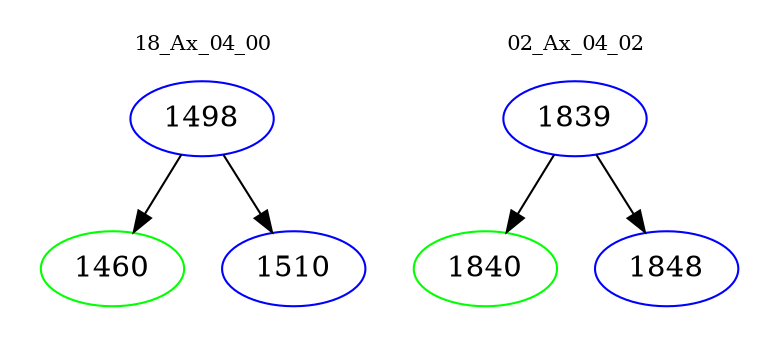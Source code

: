 digraph{
subgraph cluster_0 {
color = white
label = "18_Ax_04_00";
fontsize=10;
T0_1498 [label="1498", color="blue"]
T0_1498 -> T0_1460 [color="black"]
T0_1460 [label="1460", color="green"]
T0_1498 -> T0_1510 [color="black"]
T0_1510 [label="1510", color="blue"]
}
subgraph cluster_1 {
color = white
label = "02_Ax_04_02";
fontsize=10;
T1_1839 [label="1839", color="blue"]
T1_1839 -> T1_1840 [color="black"]
T1_1840 [label="1840", color="green"]
T1_1839 -> T1_1848 [color="black"]
T1_1848 [label="1848", color="blue"]
}
}
